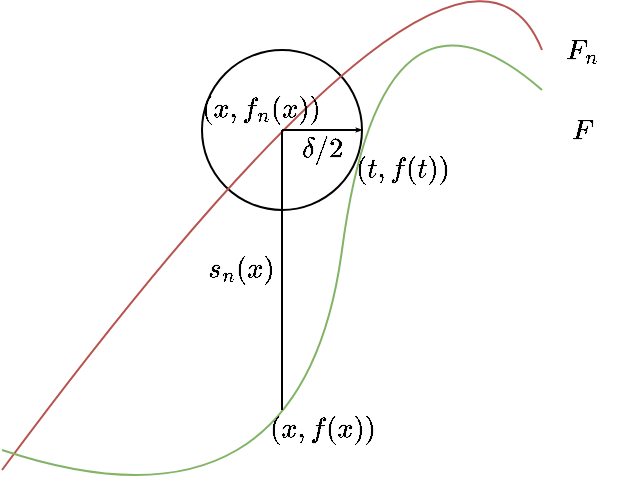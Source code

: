 <mxfile version="12.6.2" type="device"><diagram id="ri36BgIcEzS8OBQRA_B4" name="Page-1"><mxGraphModel dx="1182" dy="739" grid="1" gridSize="10" guides="1" tooltips="1" connect="1" arrows="1" fold="1" page="1" pageScale="1" pageWidth="827" pageHeight="1169" math="1" shadow="0"><root><mxCell id="0"/><mxCell id="1" parent="0"/><mxCell id="8pV1ldFBQbBOYEq5790H-1" value="" style="ellipse;whiteSpace=wrap;html=1;aspect=fixed;" vertex="1" parent="1"><mxGeometry x="310" y="720" width="80" height="80" as="geometry"/></mxCell><mxCell id="8pV1ldFBQbBOYEq5790H-2" value="" style="curved=1;endArrow=none;html=1;fillColor=#f8cecc;strokeColor=#b85450;endFill=0;" edge="1" parent="1"><mxGeometry width="50" height="50" relative="1" as="geometry"><mxPoint x="210" y="930" as="sourcePoint"/><mxPoint x="480" y="720" as="targetPoint"/><Array as="points"><mxPoint x="440" y="620"/></Array></mxGeometry></mxCell><mxCell id="8pV1ldFBQbBOYEq5790H-3" value="" style="curved=1;endArrow=none;html=1;endFill=0;fillColor=#d5e8d4;strokeColor=#82b366;" edge="1" parent="1"><mxGeometry width="50" height="50" relative="1" as="geometry"><mxPoint x="210" y="920" as="sourcePoint"/><mxPoint x="480" y="740" as="targetPoint"/><Array as="points"><mxPoint x="360" y="970"/><mxPoint x="400" y="670"/></Array></mxGeometry></mxCell><mxCell id="8pV1ldFBQbBOYEq5790H-4" value="$$F$$" style="text;html=1;strokeColor=none;fillColor=none;align=center;verticalAlign=middle;whiteSpace=wrap;rounded=0;" vertex="1" parent="1"><mxGeometry x="480" y="750" width="40" height="20" as="geometry"/></mxCell><mxCell id="8pV1ldFBQbBOYEq5790H-5" value="$$F_n$$" style="text;html=1;strokeColor=none;fillColor=none;align=center;verticalAlign=middle;whiteSpace=wrap;rounded=0;" vertex="1" parent="1"><mxGeometry x="480" y="710" width="40" height="20" as="geometry"/></mxCell><mxCell id="8pV1ldFBQbBOYEq5790H-6" value="" style="endArrow=none;html=1;" edge="1" parent="1"><mxGeometry width="50" height="50" relative="1" as="geometry"><mxPoint x="350" y="900" as="sourcePoint"/><mxPoint x="350" y="760" as="targetPoint"/></mxGeometry></mxCell><mxCell id="8pV1ldFBQbBOYEq5790H-7" value="$$s_n(x)$$" style="text;html=1;strokeColor=none;fillColor=none;align=center;verticalAlign=middle;whiteSpace=wrap;rounded=0;" vertex="1" parent="1"><mxGeometry x="310" y="820" width="40" height="20" as="geometry"/></mxCell><mxCell id="8pV1ldFBQbBOYEq5790H-8" value="" style="endArrow=classicThin;html=1;endFill=1;endSize=0;" edge="1" parent="1"><mxGeometry width="50" height="50" relative="1" as="geometry"><mxPoint x="350" y="760" as="sourcePoint"/><mxPoint x="390" y="760" as="targetPoint"/></mxGeometry></mxCell><mxCell id="8pV1ldFBQbBOYEq5790H-9" value="&lt;div&gt;$$\delta /2$$&lt;/div&gt;" style="text;html=1;strokeColor=none;fillColor=none;align=center;verticalAlign=middle;whiteSpace=wrap;rounded=0;" vertex="1" parent="1"><mxGeometry x="350" y="760" width="40" height="20" as="geometry"/></mxCell><mxCell id="8pV1ldFBQbBOYEq5790H-10" value="$$(t,f(t))$$" style="text;html=1;strokeColor=none;fillColor=none;align=center;verticalAlign=middle;whiteSpace=wrap;rounded=0;" vertex="1" parent="1"><mxGeometry x="390" y="770" width="40" height="20" as="geometry"/></mxCell><mxCell id="8pV1ldFBQbBOYEq5790H-11" value="$$(x,f(x))$$" style="text;html=1;strokeColor=none;fillColor=none;align=center;verticalAlign=middle;whiteSpace=wrap;rounded=0;" vertex="1" parent="1"><mxGeometry x="350" y="900" width="40" height="20" as="geometry"/></mxCell><mxCell id="8pV1ldFBQbBOYEq5790H-12" value="$$(x,f_n(x))$$" style="text;html=1;strokeColor=none;fillColor=none;align=center;verticalAlign=middle;whiteSpace=wrap;rounded=0;" vertex="1" parent="1"><mxGeometry x="320" y="740" width="40" height="20" as="geometry"/></mxCell></root></mxGraphModel></diagram></mxfile>